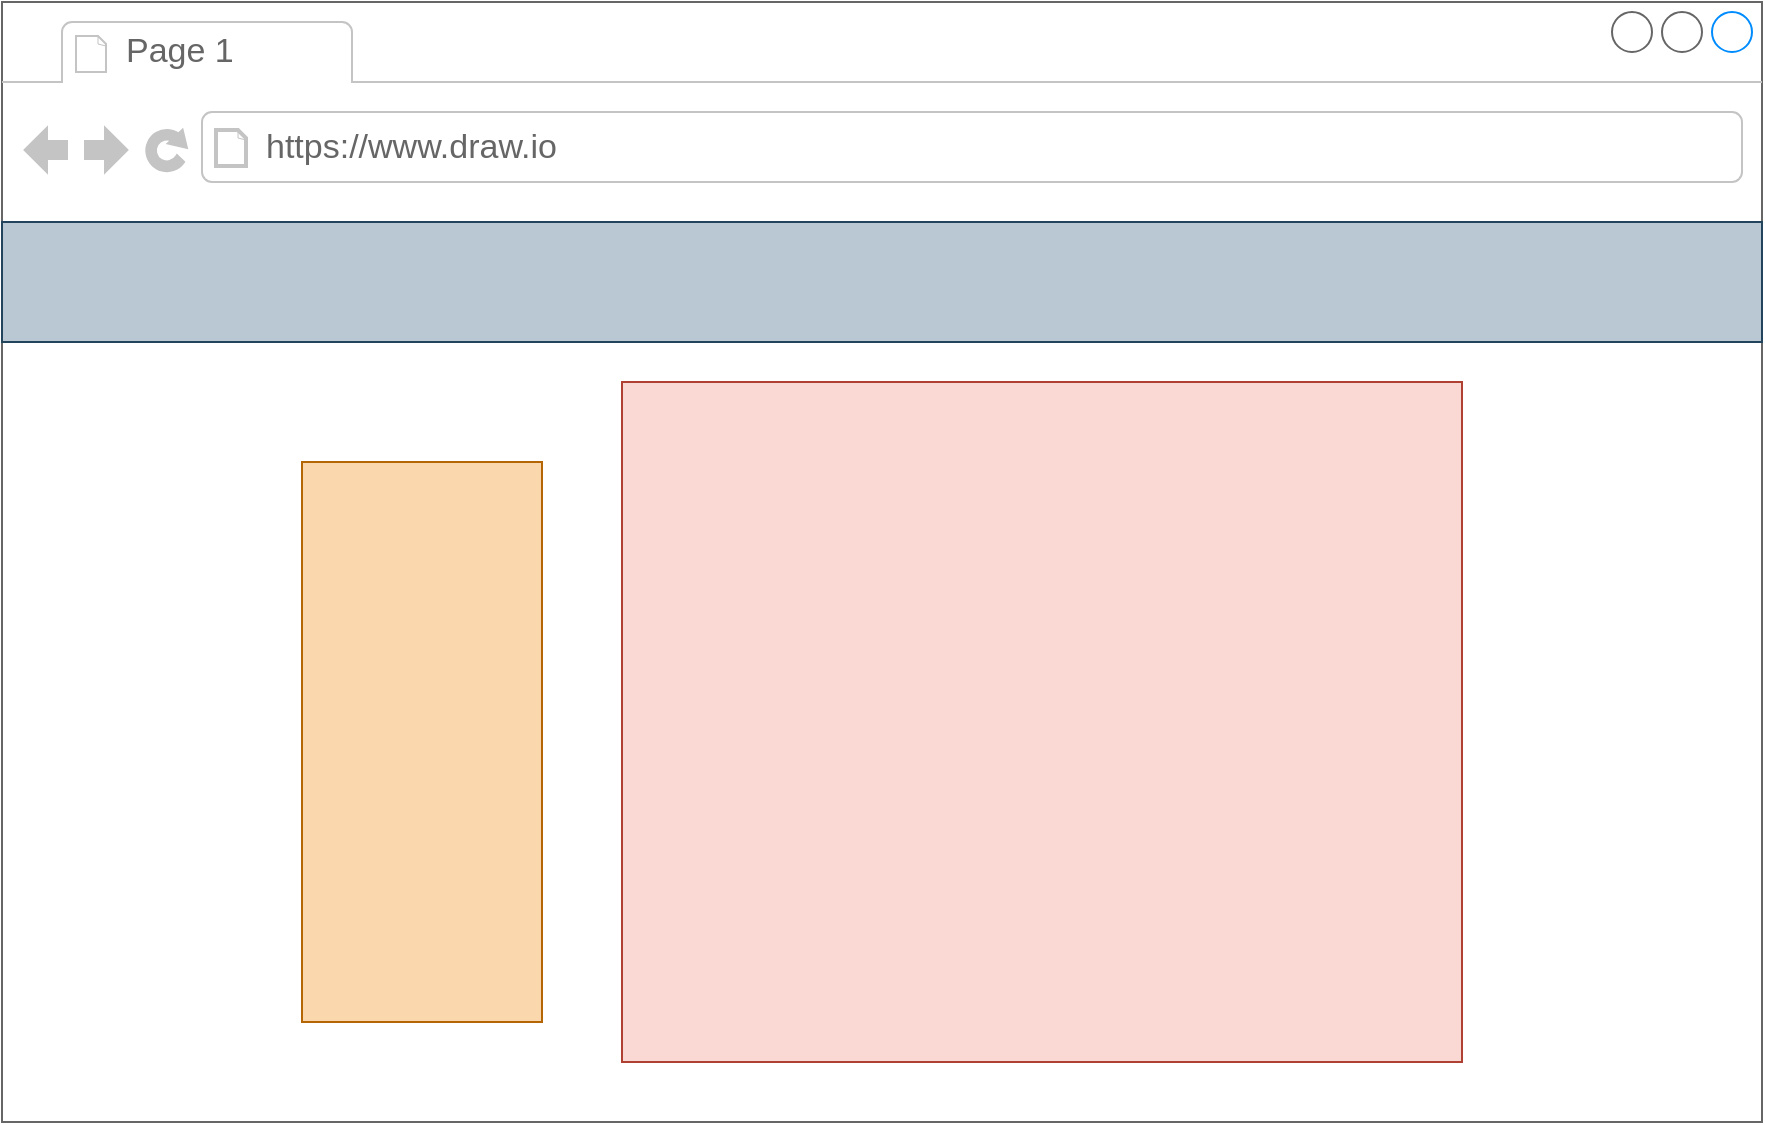 <mxfile version="14.6.10" type="device"><diagram id="APrFOavtkD84b5X_5yqG" name="Page-1"><mxGraphModel dx="1422" dy="780" grid="1" gridSize="10" guides="1" tooltips="1" connect="1" arrows="1" fold="1" page="1" pageScale="1" pageWidth="827" pageHeight="1169" math="0" shadow="0"><root><mxCell id="0"/><mxCell id="1" parent="0"/><mxCell id="D2DuKdp0phj9ArHGcnyn-1" value="" style="strokeWidth=1;shadow=0;dashed=0;align=center;html=1;shape=mxgraph.mockup.containers.browserWindow;rSize=0;strokeColor=#666666;strokeColor2=#008cff;strokeColor3=#c4c4c4;mainText=,;recursiveResize=0;" vertex="1" parent="1"><mxGeometry x="90" y="150" width="880" height="560" as="geometry"/></mxCell><mxCell id="D2DuKdp0phj9ArHGcnyn-2" value="Page 1" style="strokeWidth=1;shadow=0;dashed=0;align=center;html=1;shape=mxgraph.mockup.containers.anchor;fontSize=17;fontColor=#666666;align=left;" vertex="1" parent="D2DuKdp0phj9ArHGcnyn-1"><mxGeometry x="60" y="12" width="110" height="26" as="geometry"/></mxCell><mxCell id="D2DuKdp0phj9ArHGcnyn-3" value="https://www.draw.io" style="strokeWidth=1;shadow=0;dashed=0;align=center;html=1;shape=mxgraph.mockup.containers.anchor;rSize=0;fontSize=17;fontColor=#666666;align=left;" vertex="1" parent="D2DuKdp0phj9ArHGcnyn-1"><mxGeometry x="130" y="60" width="250" height="26" as="geometry"/></mxCell><mxCell id="D2DuKdp0phj9ArHGcnyn-4" value="" style="rounded=0;whiteSpace=wrap;html=1;fillColor=#bac8d3;strokeColor=#23445d;" vertex="1" parent="D2DuKdp0phj9ArHGcnyn-1"><mxGeometry y="110" width="880" height="60" as="geometry"/></mxCell><mxCell id="D2DuKdp0phj9ArHGcnyn-5" value="" style="rounded=0;whiteSpace=wrap;html=1;fillColor=#fad7ac;strokeColor=#b46504;" vertex="1" parent="D2DuKdp0phj9ArHGcnyn-1"><mxGeometry x="150" y="230" width="120" height="280" as="geometry"/></mxCell><mxCell id="D2DuKdp0phj9ArHGcnyn-6" value="" style="rounded=0;whiteSpace=wrap;html=1;fillColor=#fad9d5;strokeColor=#ae4132;" vertex="1" parent="D2DuKdp0phj9ArHGcnyn-1"><mxGeometry x="310" y="190" width="420" height="340" as="geometry"/></mxCell></root></mxGraphModel></diagram></mxfile>